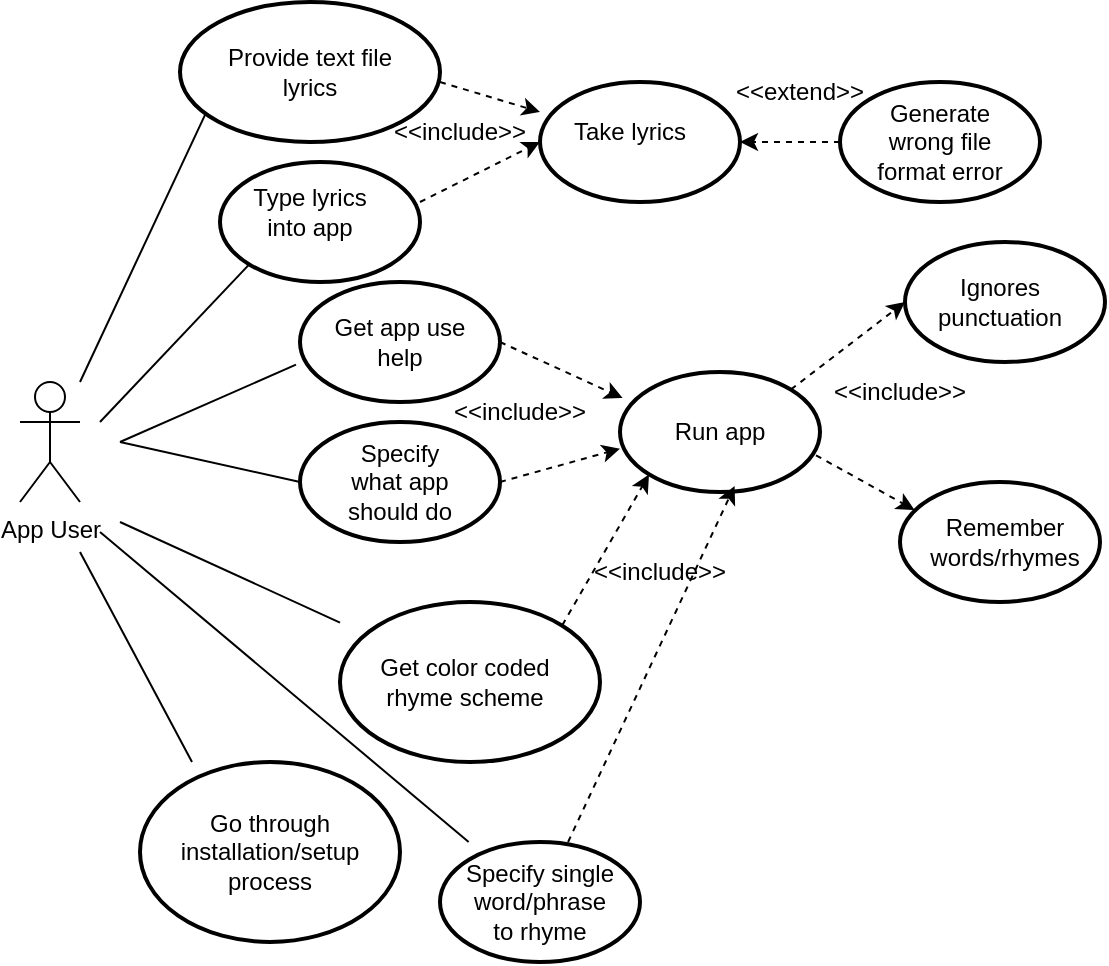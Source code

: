 <mxfile version="26.0.13">
  <diagram name="Page-1" id="OmDT3F9OB2DjiYDWq9ge">
    <mxGraphModel dx="794" dy="446" grid="1" gridSize="10" guides="1" tooltips="1" connect="1" arrows="1" fold="1" page="1" pageScale="1" pageWidth="850" pageHeight="1100" math="0" shadow="0">
      <root>
        <mxCell id="0" />
        <mxCell id="1" parent="0" />
        <mxCell id="APcSyUlKujnChR7fG-ZD-1" value="App User&lt;div&gt;&lt;br&gt;&lt;/div&gt;" style="shape=umlActor;verticalLabelPosition=bottom;verticalAlign=top;html=1;outlineConnect=0;" vertex="1" parent="1">
          <mxGeometry x="150" y="200" width="30" height="60" as="geometry" />
        </mxCell>
        <mxCell id="APcSyUlKujnChR7fG-ZD-5" value="" style="strokeWidth=2;html=1;shape=mxgraph.flowchart.start_1;whiteSpace=wrap;" vertex="1" parent="1">
          <mxGeometry x="250" y="90" width="100" height="60" as="geometry" />
        </mxCell>
        <mxCell id="APcSyUlKujnChR7fG-ZD-9" value="" style="endArrow=none;html=1;rounded=0;entryX=0.121;entryY=0.708;entryDx=0;entryDy=0;entryPerimeter=0;" edge="1" parent="1" target="APcSyUlKujnChR7fG-ZD-10">
          <mxGeometry width="50" height="50" relative="1" as="geometry">
            <mxPoint x="180" y="200" as="sourcePoint" />
            <mxPoint x="240" y="80" as="targetPoint" />
          </mxGeometry>
        </mxCell>
        <mxCell id="APcSyUlKujnChR7fG-ZD-10" value="" style="strokeWidth=2;html=1;shape=mxgraph.flowchart.start_1;whiteSpace=wrap;" vertex="1" parent="1">
          <mxGeometry x="230" y="10" width="130" height="70" as="geometry" />
        </mxCell>
        <mxCell id="APcSyUlKujnChR7fG-ZD-11" value="Provide text file lyrics" style="text;html=1;align=center;verticalAlign=middle;whiteSpace=wrap;rounded=0;" vertex="1" parent="1">
          <mxGeometry x="250" y="30" width="90" height="30" as="geometry" />
        </mxCell>
        <mxCell id="APcSyUlKujnChR7fG-ZD-12" value="Type lyrics into app" style="text;html=1;align=center;verticalAlign=middle;whiteSpace=wrap;rounded=0;" vertex="1" parent="1">
          <mxGeometry x="265" y="100" width="60" height="30" as="geometry" />
        </mxCell>
        <mxCell id="APcSyUlKujnChR7fG-ZD-13" value="" style="endArrow=none;html=1;rounded=0;entryX=0.145;entryY=0.855;entryDx=0;entryDy=0;entryPerimeter=0;" edge="1" parent="1" target="APcSyUlKujnChR7fG-ZD-5">
          <mxGeometry width="50" height="50" relative="1" as="geometry">
            <mxPoint x="190" y="220" as="sourcePoint" />
            <mxPoint x="240" y="170" as="targetPoint" />
          </mxGeometry>
        </mxCell>
        <mxCell id="APcSyUlKujnChR7fG-ZD-14" value="" style="html=1;labelBackgroundColor=#ffffff;startArrow=none;startFill=0;startSize=6;endArrow=classic;endFill=1;endSize=6;jettySize=auto;orthogonalLoop=1;strokeWidth=1;dashed=1;fontSize=14;rounded=0;" edge="1" parent="1">
          <mxGeometry width="60" height="60" relative="1" as="geometry">
            <mxPoint x="350" y="110" as="sourcePoint" />
            <mxPoint x="410" y="80" as="targetPoint" />
          </mxGeometry>
        </mxCell>
        <mxCell id="APcSyUlKujnChR7fG-ZD-15" value="" style="html=1;labelBackgroundColor=#ffffff;startArrow=none;startFill=0;startSize=6;endArrow=classic;endFill=1;endSize=6;jettySize=auto;orthogonalLoop=1;strokeWidth=1;dashed=1;fontSize=14;rounded=0;" edge="1" parent="1" target="APcSyUlKujnChR7fG-ZD-16">
          <mxGeometry width="60" height="60" relative="1" as="geometry">
            <mxPoint x="360" y="50" as="sourcePoint" />
            <mxPoint x="410" y="70" as="targetPoint" />
          </mxGeometry>
        </mxCell>
        <mxCell id="APcSyUlKujnChR7fG-ZD-16" value="" style="strokeWidth=2;html=1;shape=mxgraph.flowchart.start_1;whiteSpace=wrap;" vertex="1" parent="1">
          <mxGeometry x="410" y="50" width="100" height="60" as="geometry" />
        </mxCell>
        <mxCell id="APcSyUlKujnChR7fG-ZD-17" value="Take lyrics" style="text;html=1;align=center;verticalAlign=middle;whiteSpace=wrap;rounded=0;" vertex="1" parent="1">
          <mxGeometry x="425" y="60" width="60" height="30" as="geometry" />
        </mxCell>
        <mxCell id="APcSyUlKujnChR7fG-ZD-18" value="&amp;lt;&amp;lt;include&amp;gt;&amp;gt;" style="text;html=1;align=center;verticalAlign=middle;whiteSpace=wrap;rounded=0;" vertex="1" parent="1">
          <mxGeometry x="340" y="60" width="60" height="30" as="geometry" />
        </mxCell>
        <mxCell id="APcSyUlKujnChR7fG-ZD-19" value="" style="html=1;labelBackgroundColor=#ffffff;startArrow=none;startFill=0;startSize=6;endArrow=classic;endFill=1;endSize=6;jettySize=auto;orthogonalLoop=1;strokeWidth=1;dashed=1;fontSize=14;rounded=0;entryX=1;entryY=0.5;entryDx=0;entryDy=0;entryPerimeter=0;" edge="1" parent="1" target="APcSyUlKujnChR7fG-ZD-16">
          <mxGeometry width="60" height="60" relative="1" as="geometry">
            <mxPoint x="560" y="80" as="sourcePoint" />
            <mxPoint x="640" y="80" as="targetPoint" />
          </mxGeometry>
        </mxCell>
        <mxCell id="APcSyUlKujnChR7fG-ZD-20" value="" style="strokeWidth=2;html=1;shape=mxgraph.flowchart.start_1;whiteSpace=wrap;" vertex="1" parent="1">
          <mxGeometry x="560" y="50" width="100" height="60" as="geometry" />
        </mxCell>
        <mxCell id="APcSyUlKujnChR7fG-ZD-21" value="Generate wrong file format error" style="text;html=1;align=center;verticalAlign=middle;whiteSpace=wrap;rounded=0;" vertex="1" parent="1">
          <mxGeometry x="575" y="65" width="70" height="30" as="geometry" />
        </mxCell>
        <mxCell id="APcSyUlKujnChR7fG-ZD-22" value="&amp;lt;&amp;lt;extend&amp;gt;&amp;gt;" style="text;html=1;align=center;verticalAlign=middle;whiteSpace=wrap;rounded=0;" vertex="1" parent="1">
          <mxGeometry x="510" y="40" width="60" height="30" as="geometry" />
        </mxCell>
        <mxCell id="APcSyUlKujnChR7fG-ZD-23" value="" style="strokeWidth=2;html=1;shape=mxgraph.flowchart.start_1;whiteSpace=wrap;" vertex="1" parent="1">
          <mxGeometry x="290" y="150" width="100" height="60" as="geometry" />
        </mxCell>
        <mxCell id="APcSyUlKujnChR7fG-ZD-27" value="" style="endArrow=none;html=1;rounded=0;entryX=-0.02;entryY=0.689;entryDx=0;entryDy=0;entryPerimeter=0;" edge="1" parent="1" target="APcSyUlKujnChR7fG-ZD-23">
          <mxGeometry width="50" height="50" relative="1" as="geometry">
            <mxPoint x="200" y="230" as="sourcePoint" />
            <mxPoint x="250" y="180" as="targetPoint" />
          </mxGeometry>
        </mxCell>
        <mxCell id="APcSyUlKujnChR7fG-ZD-28" value="Get app use help" style="text;html=1;align=center;verticalAlign=middle;whiteSpace=wrap;rounded=0;" vertex="1" parent="1">
          <mxGeometry x="300" y="165" width="80" height="30" as="geometry" />
        </mxCell>
        <mxCell id="APcSyUlKujnChR7fG-ZD-29" value="" style="strokeWidth=2;html=1;shape=mxgraph.flowchart.start_1;whiteSpace=wrap;" vertex="1" parent="1">
          <mxGeometry x="290" y="220" width="100" height="60" as="geometry" />
        </mxCell>
        <mxCell id="APcSyUlKujnChR7fG-ZD-30" value="" style="endArrow=none;html=1;rounded=0;entryX=0;entryY=0.5;entryDx=0;entryDy=0;entryPerimeter=0;" edge="1" parent="1" target="APcSyUlKujnChR7fG-ZD-29">
          <mxGeometry width="50" height="50" relative="1" as="geometry">
            <mxPoint x="200" y="230" as="sourcePoint" />
            <mxPoint x="250" y="180" as="targetPoint" />
          </mxGeometry>
        </mxCell>
        <mxCell id="APcSyUlKujnChR7fG-ZD-31" value="Specify what app should do" style="text;html=1;align=center;verticalAlign=middle;whiteSpace=wrap;rounded=0;" vertex="1" parent="1">
          <mxGeometry x="310" y="235" width="60" height="30" as="geometry" />
        </mxCell>
        <mxCell id="APcSyUlKujnChR7fG-ZD-32" value="" style="html=1;labelBackgroundColor=#ffffff;startArrow=none;startFill=0;startSize=6;endArrow=classic;endFill=1;endSize=6;jettySize=auto;orthogonalLoop=1;strokeWidth=1;dashed=1;fontSize=14;rounded=0;exitX=1;exitY=0.5;exitDx=0;exitDy=0;exitPerimeter=0;entryX=0.013;entryY=0.217;entryDx=0;entryDy=0;entryPerimeter=0;" edge="1" parent="1" source="APcSyUlKujnChR7fG-ZD-23" target="APcSyUlKujnChR7fG-ZD-35">
          <mxGeometry width="60" height="60" relative="1" as="geometry">
            <mxPoint x="450" y="210" as="sourcePoint" />
            <mxPoint x="470" y="140" as="targetPoint" />
          </mxGeometry>
        </mxCell>
        <mxCell id="APcSyUlKujnChR7fG-ZD-33" value="" style="html=1;labelBackgroundColor=#ffffff;startArrow=none;startFill=0;startSize=6;endArrow=classic;endFill=1;endSize=6;jettySize=auto;orthogonalLoop=1;strokeWidth=1;dashed=1;fontSize=14;rounded=0;exitX=1;exitY=0.5;exitDx=0;exitDy=0;exitPerimeter=0;entryX=0;entryY=0.639;entryDx=0;entryDy=0;entryPerimeter=0;" edge="1" parent="1" source="APcSyUlKujnChR7fG-ZD-29" target="APcSyUlKujnChR7fG-ZD-35">
          <mxGeometry width="60" height="60" relative="1" as="geometry">
            <mxPoint x="450" y="230" as="sourcePoint" />
            <mxPoint x="440" y="260" as="targetPoint" />
          </mxGeometry>
        </mxCell>
        <mxCell id="APcSyUlKujnChR7fG-ZD-34" value="&amp;lt;&amp;lt;include&amp;gt;&amp;gt;" style="text;html=1;align=center;verticalAlign=middle;whiteSpace=wrap;rounded=0;" vertex="1" parent="1">
          <mxGeometry x="370" y="200" width="60" height="30" as="geometry" />
        </mxCell>
        <mxCell id="APcSyUlKujnChR7fG-ZD-35" value="" style="strokeWidth=2;html=1;shape=mxgraph.flowchart.start_1;whiteSpace=wrap;" vertex="1" parent="1">
          <mxGeometry x="450" y="195" width="100" height="60" as="geometry" />
        </mxCell>
        <mxCell id="APcSyUlKujnChR7fG-ZD-36" value="Run app" style="text;html=1;align=center;verticalAlign=middle;whiteSpace=wrap;rounded=0;" vertex="1" parent="1">
          <mxGeometry x="465" y="210" width="70" height="30" as="geometry" />
        </mxCell>
        <mxCell id="APcSyUlKujnChR7fG-ZD-39" value="" style="html=1;labelBackgroundColor=#ffffff;startArrow=none;startFill=0;startSize=6;endArrow=classic;endFill=1;endSize=6;jettySize=auto;orthogonalLoop=1;strokeWidth=1;dashed=1;fontSize=14;rounded=0;exitX=0.98;exitY=0.694;exitDx=0;exitDy=0;exitPerimeter=0;entryX=0.073;entryY=0.233;entryDx=0;entryDy=0;entryPerimeter=0;" edge="1" parent="1" source="APcSyUlKujnChR7fG-ZD-35" target="APcSyUlKujnChR7fG-ZD-40">
          <mxGeometry width="60" height="60" relative="1" as="geometry">
            <mxPoint x="600" y="260" as="sourcePoint" />
            <mxPoint x="560" y="300" as="targetPoint" />
          </mxGeometry>
        </mxCell>
        <mxCell id="APcSyUlKujnChR7fG-ZD-40" value="" style="strokeWidth=2;html=1;shape=mxgraph.flowchart.start_1;whiteSpace=wrap;" vertex="1" parent="1">
          <mxGeometry x="590" y="250" width="100" height="60" as="geometry" />
        </mxCell>
        <mxCell id="APcSyUlKujnChR7fG-ZD-41" value="Remember words/rhymes" style="text;html=1;align=center;verticalAlign=middle;whiteSpace=wrap;rounded=0;" vertex="1" parent="1">
          <mxGeometry x="605" y="260" width="75" height="40" as="geometry" />
        </mxCell>
        <mxCell id="APcSyUlKujnChR7fG-ZD-43" value="&amp;lt;&amp;lt;include&amp;gt;&amp;gt;" style="text;html=1;align=center;verticalAlign=middle;whiteSpace=wrap;rounded=0;" vertex="1" parent="1">
          <mxGeometry x="560" y="190" width="60" height="30" as="geometry" />
        </mxCell>
        <mxCell id="APcSyUlKujnChR7fG-ZD-46" value="" style="endArrow=none;html=1;rounded=0;" edge="1" parent="1" target="APcSyUlKujnChR7fG-ZD-47">
          <mxGeometry width="50" height="50" relative="1" as="geometry">
            <mxPoint x="200" y="270" as="sourcePoint" />
            <mxPoint x="310" y="340" as="targetPoint" />
          </mxGeometry>
        </mxCell>
        <mxCell id="APcSyUlKujnChR7fG-ZD-47" value="" style="strokeWidth=2;html=1;shape=mxgraph.flowchart.start_1;whiteSpace=wrap;" vertex="1" parent="1">
          <mxGeometry x="310" y="310" width="130" height="80" as="geometry" />
        </mxCell>
        <mxCell id="APcSyUlKujnChR7fG-ZD-48" value="Get color coded rhyme scheme" style="text;html=1;align=center;verticalAlign=middle;whiteSpace=wrap;rounded=0;" vertex="1" parent="1">
          <mxGeometry x="320" y="335" width="105" height="30" as="geometry" />
        </mxCell>
        <mxCell id="APcSyUlKujnChR7fG-ZD-50" value="" style="html=1;labelBackgroundColor=#ffffff;startArrow=none;startFill=0;startSize=6;endArrow=classic;endFill=1;endSize=6;jettySize=auto;orthogonalLoop=1;strokeWidth=1;dashed=1;fontSize=14;rounded=0;exitX=0.855;exitY=0.145;exitDx=0;exitDy=0;exitPerimeter=0;entryX=0.145;entryY=0.855;entryDx=0;entryDy=0;entryPerimeter=0;" edge="1" parent="1" source="APcSyUlKujnChR7fG-ZD-47" target="APcSyUlKujnChR7fG-ZD-35">
          <mxGeometry width="60" height="60" relative="1" as="geometry">
            <mxPoint x="470" y="255" as="sourcePoint" />
            <mxPoint x="420" y="260" as="targetPoint" />
          </mxGeometry>
        </mxCell>
        <mxCell id="APcSyUlKujnChR7fG-ZD-51" value="&amp;lt;&amp;lt;include&amp;gt;&amp;gt;" style="text;html=1;align=center;verticalAlign=middle;whiteSpace=wrap;rounded=0;" vertex="1" parent="1">
          <mxGeometry x="440" y="280" width="60" height="30" as="geometry" />
        </mxCell>
        <mxCell id="APcSyUlKujnChR7fG-ZD-52" value="" style="endArrow=none;html=1;rounded=0;" edge="1" parent="1" target="APcSyUlKujnChR7fG-ZD-53">
          <mxGeometry width="50" height="50" relative="1" as="geometry">
            <mxPoint x="190" y="275" as="sourcePoint" />
            <mxPoint x="300" y="400" as="targetPoint" />
          </mxGeometry>
        </mxCell>
        <mxCell id="APcSyUlKujnChR7fG-ZD-53" value="" style="strokeWidth=2;html=1;shape=mxgraph.flowchart.start_1;whiteSpace=wrap;" vertex="1" parent="1">
          <mxGeometry x="360" y="430" width="100" height="60" as="geometry" />
        </mxCell>
        <mxCell id="APcSyUlKujnChR7fG-ZD-54" value="Specify single word/phrase to rhyme" style="text;html=1;align=center;verticalAlign=middle;whiteSpace=wrap;rounded=0;" vertex="1" parent="1">
          <mxGeometry x="370" y="445" width="80" height="30" as="geometry" />
        </mxCell>
        <mxCell id="APcSyUlKujnChR7fG-ZD-55" value="" style="html=1;labelBackgroundColor=#ffffff;startArrow=none;startFill=0;startSize=6;endArrow=classic;endFill=1;endSize=6;jettySize=auto;orthogonalLoop=1;strokeWidth=1;dashed=1;fontSize=14;rounded=0;entryX=0.573;entryY=0.95;entryDx=0;entryDy=0;entryPerimeter=0;" edge="1" parent="1" source="APcSyUlKujnChR7fG-ZD-53" target="APcSyUlKujnChR7fG-ZD-35">
          <mxGeometry width="60" height="60" relative="1" as="geometry">
            <mxPoint x="560" y="380" as="sourcePoint" />
            <mxPoint x="575" y="225" as="targetPoint" />
          </mxGeometry>
        </mxCell>
        <mxCell id="APcSyUlKujnChR7fG-ZD-56" value="" style="strokeWidth=2;html=1;shape=mxgraph.flowchart.start_1;whiteSpace=wrap;" vertex="1" parent="1">
          <mxGeometry x="592.5" y="130" width="100" height="60" as="geometry" />
        </mxCell>
        <mxCell id="APcSyUlKujnChR7fG-ZD-57" value="" style="html=1;labelBackgroundColor=#ffffff;startArrow=none;startFill=0;startSize=6;endArrow=classic;endFill=1;endSize=6;jettySize=auto;orthogonalLoop=1;strokeWidth=1;dashed=1;fontSize=14;rounded=0;entryX=0;entryY=0.5;entryDx=0;entryDy=0;entryPerimeter=0;exitX=0.855;exitY=0.145;exitDx=0;exitDy=0;exitPerimeter=0;" edge="1" parent="1" source="APcSyUlKujnChR7fG-ZD-35" target="APcSyUlKujnChR7fG-ZD-56">
          <mxGeometry width="60" height="60" relative="1" as="geometry">
            <mxPoint x="490" y="160" as="sourcePoint" />
            <mxPoint x="650" y="130" as="targetPoint" />
          </mxGeometry>
        </mxCell>
        <mxCell id="APcSyUlKujnChR7fG-ZD-59" value="Ignores punctuation" style="text;html=1;align=center;verticalAlign=middle;whiteSpace=wrap;rounded=0;" vertex="1" parent="1">
          <mxGeometry x="610" y="145" width="60" height="30" as="geometry" />
        </mxCell>
        <mxCell id="APcSyUlKujnChR7fG-ZD-62" value="" style="strokeWidth=2;html=1;shape=mxgraph.flowchart.start_1;whiteSpace=wrap;" vertex="1" parent="1">
          <mxGeometry x="210" y="390" width="130" height="90" as="geometry" />
        </mxCell>
        <mxCell id="APcSyUlKujnChR7fG-ZD-65" value="" style="endArrow=none;html=1;rounded=0;entryX=0.2;entryY=0;entryDx=0;entryDy=0;entryPerimeter=0;" edge="1" parent="1" target="APcSyUlKujnChR7fG-ZD-62">
          <mxGeometry width="50" height="50" relative="1" as="geometry">
            <mxPoint x="180" y="285" as="sourcePoint" />
            <mxPoint x="230" y="235" as="targetPoint" />
          </mxGeometry>
        </mxCell>
        <mxCell id="APcSyUlKujnChR7fG-ZD-66" value="Go through installation/setup process" style="text;html=1;align=center;verticalAlign=middle;whiteSpace=wrap;rounded=0;" vertex="1" parent="1">
          <mxGeometry x="245" y="420" width="60" height="30" as="geometry" />
        </mxCell>
      </root>
    </mxGraphModel>
  </diagram>
</mxfile>
